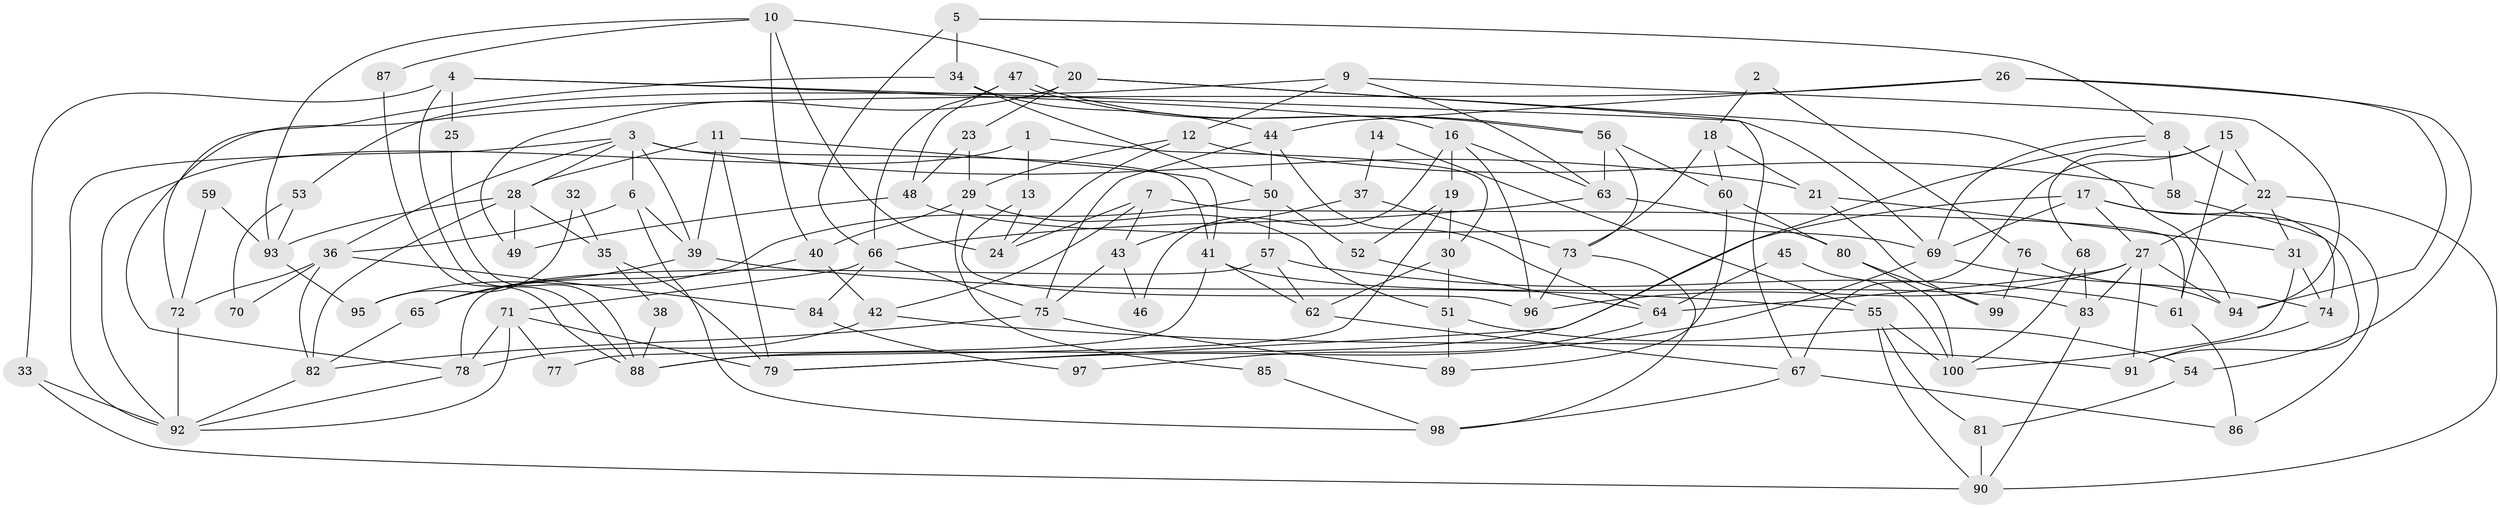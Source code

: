 // coarse degree distribution, {3: 0.109375, 4: 0.25, 8: 0.078125, 6: 0.140625, 7: 0.0625, 5: 0.21875, 2: 0.09375, 9: 0.046875}
// Generated by graph-tools (version 1.1) at 2025/41/03/06/25 10:41:56]
// undirected, 100 vertices, 200 edges
graph export_dot {
graph [start="1"]
  node [color=gray90,style=filled];
  1;
  2;
  3;
  4;
  5;
  6;
  7;
  8;
  9;
  10;
  11;
  12;
  13;
  14;
  15;
  16;
  17;
  18;
  19;
  20;
  21;
  22;
  23;
  24;
  25;
  26;
  27;
  28;
  29;
  30;
  31;
  32;
  33;
  34;
  35;
  36;
  37;
  38;
  39;
  40;
  41;
  42;
  43;
  44;
  45;
  46;
  47;
  48;
  49;
  50;
  51;
  52;
  53;
  54;
  55;
  56;
  57;
  58;
  59;
  60;
  61;
  62;
  63;
  64;
  65;
  66;
  67;
  68;
  69;
  70;
  71;
  72;
  73;
  74;
  75;
  76;
  77;
  78;
  79;
  80;
  81;
  82;
  83;
  84;
  85;
  86;
  87;
  88;
  89;
  90;
  91;
  92;
  93;
  94;
  95;
  96;
  97;
  98;
  99;
  100;
  1 -- 92;
  1 -- 30;
  1 -- 13;
  2 -- 76;
  2 -- 18;
  3 -- 92;
  3 -- 21;
  3 -- 6;
  3 -- 28;
  3 -- 36;
  3 -- 39;
  3 -- 41;
  4 -- 16;
  4 -- 33;
  4 -- 25;
  4 -- 69;
  4 -- 88;
  5 -- 34;
  5 -- 66;
  5 -- 8;
  6 -- 39;
  6 -- 36;
  6 -- 98;
  7 -- 61;
  7 -- 42;
  7 -- 24;
  7 -- 43;
  8 -- 69;
  8 -- 22;
  8 -- 58;
  8 -- 79;
  9 -- 94;
  9 -- 12;
  9 -- 53;
  9 -- 63;
  10 -- 24;
  10 -- 40;
  10 -- 20;
  10 -- 87;
  10 -- 93;
  11 -- 28;
  11 -- 41;
  11 -- 39;
  11 -- 79;
  12 -- 58;
  12 -- 24;
  12 -- 29;
  13 -- 96;
  13 -- 24;
  14 -- 37;
  14 -- 55;
  15 -- 67;
  15 -- 61;
  15 -- 22;
  15 -- 68;
  16 -- 63;
  16 -- 19;
  16 -- 46;
  16 -- 96;
  17 -- 69;
  17 -- 27;
  17 -- 86;
  17 -- 88;
  17 -- 91;
  18 -- 73;
  18 -- 60;
  18 -- 21;
  19 -- 88;
  19 -- 52;
  19 -- 30;
  20 -- 67;
  20 -- 23;
  20 -- 49;
  20 -- 94;
  21 -- 31;
  21 -- 99;
  22 -- 27;
  22 -- 31;
  22 -- 90;
  23 -- 29;
  23 -- 48;
  25 -- 88;
  26 -- 78;
  26 -- 54;
  26 -- 44;
  26 -- 94;
  27 -- 94;
  27 -- 64;
  27 -- 83;
  27 -- 91;
  27 -- 96;
  28 -- 49;
  28 -- 35;
  28 -- 82;
  28 -- 93;
  29 -- 40;
  29 -- 51;
  29 -- 85;
  30 -- 51;
  30 -- 62;
  31 -- 74;
  31 -- 100;
  32 -- 95;
  32 -- 35;
  33 -- 90;
  33 -- 92;
  34 -- 72;
  34 -- 44;
  34 -- 50;
  35 -- 79;
  35 -- 38;
  36 -- 70;
  36 -- 72;
  36 -- 82;
  36 -- 84;
  37 -- 73;
  37 -- 43;
  38 -- 88;
  39 -- 55;
  39 -- 65;
  40 -- 65;
  40 -- 42;
  41 -- 83;
  41 -- 62;
  41 -- 77;
  42 -- 91;
  42 -- 78;
  43 -- 75;
  43 -- 46;
  44 -- 75;
  44 -- 50;
  44 -- 64;
  45 -- 64;
  45 -- 100;
  47 -- 48;
  47 -- 56;
  47 -- 56;
  47 -- 66;
  48 -- 69;
  48 -- 49;
  50 -- 52;
  50 -- 57;
  50 -- 95;
  51 -- 89;
  51 -- 54;
  52 -- 64;
  53 -- 93;
  53 -- 70;
  54 -- 81;
  55 -- 100;
  55 -- 81;
  55 -- 90;
  56 -- 63;
  56 -- 60;
  56 -- 73;
  57 -- 62;
  57 -- 61;
  57 -- 78;
  58 -- 74;
  59 -- 72;
  59 -- 93;
  60 -- 80;
  60 -- 89;
  61 -- 86;
  62 -- 67;
  63 -- 66;
  63 -- 80;
  64 -- 97;
  65 -- 82;
  66 -- 71;
  66 -- 75;
  66 -- 84;
  67 -- 98;
  67 -- 86;
  68 -- 83;
  68 -- 100;
  69 -- 79;
  69 -- 74;
  71 -- 92;
  71 -- 79;
  71 -- 77;
  71 -- 78;
  72 -- 92;
  73 -- 96;
  73 -- 98;
  74 -- 91;
  75 -- 82;
  75 -- 89;
  76 -- 99;
  76 -- 94;
  78 -- 92;
  80 -- 100;
  80 -- 99;
  81 -- 90;
  82 -- 92;
  83 -- 90;
  84 -- 97;
  85 -- 98;
  87 -- 88;
  93 -- 95;
}
